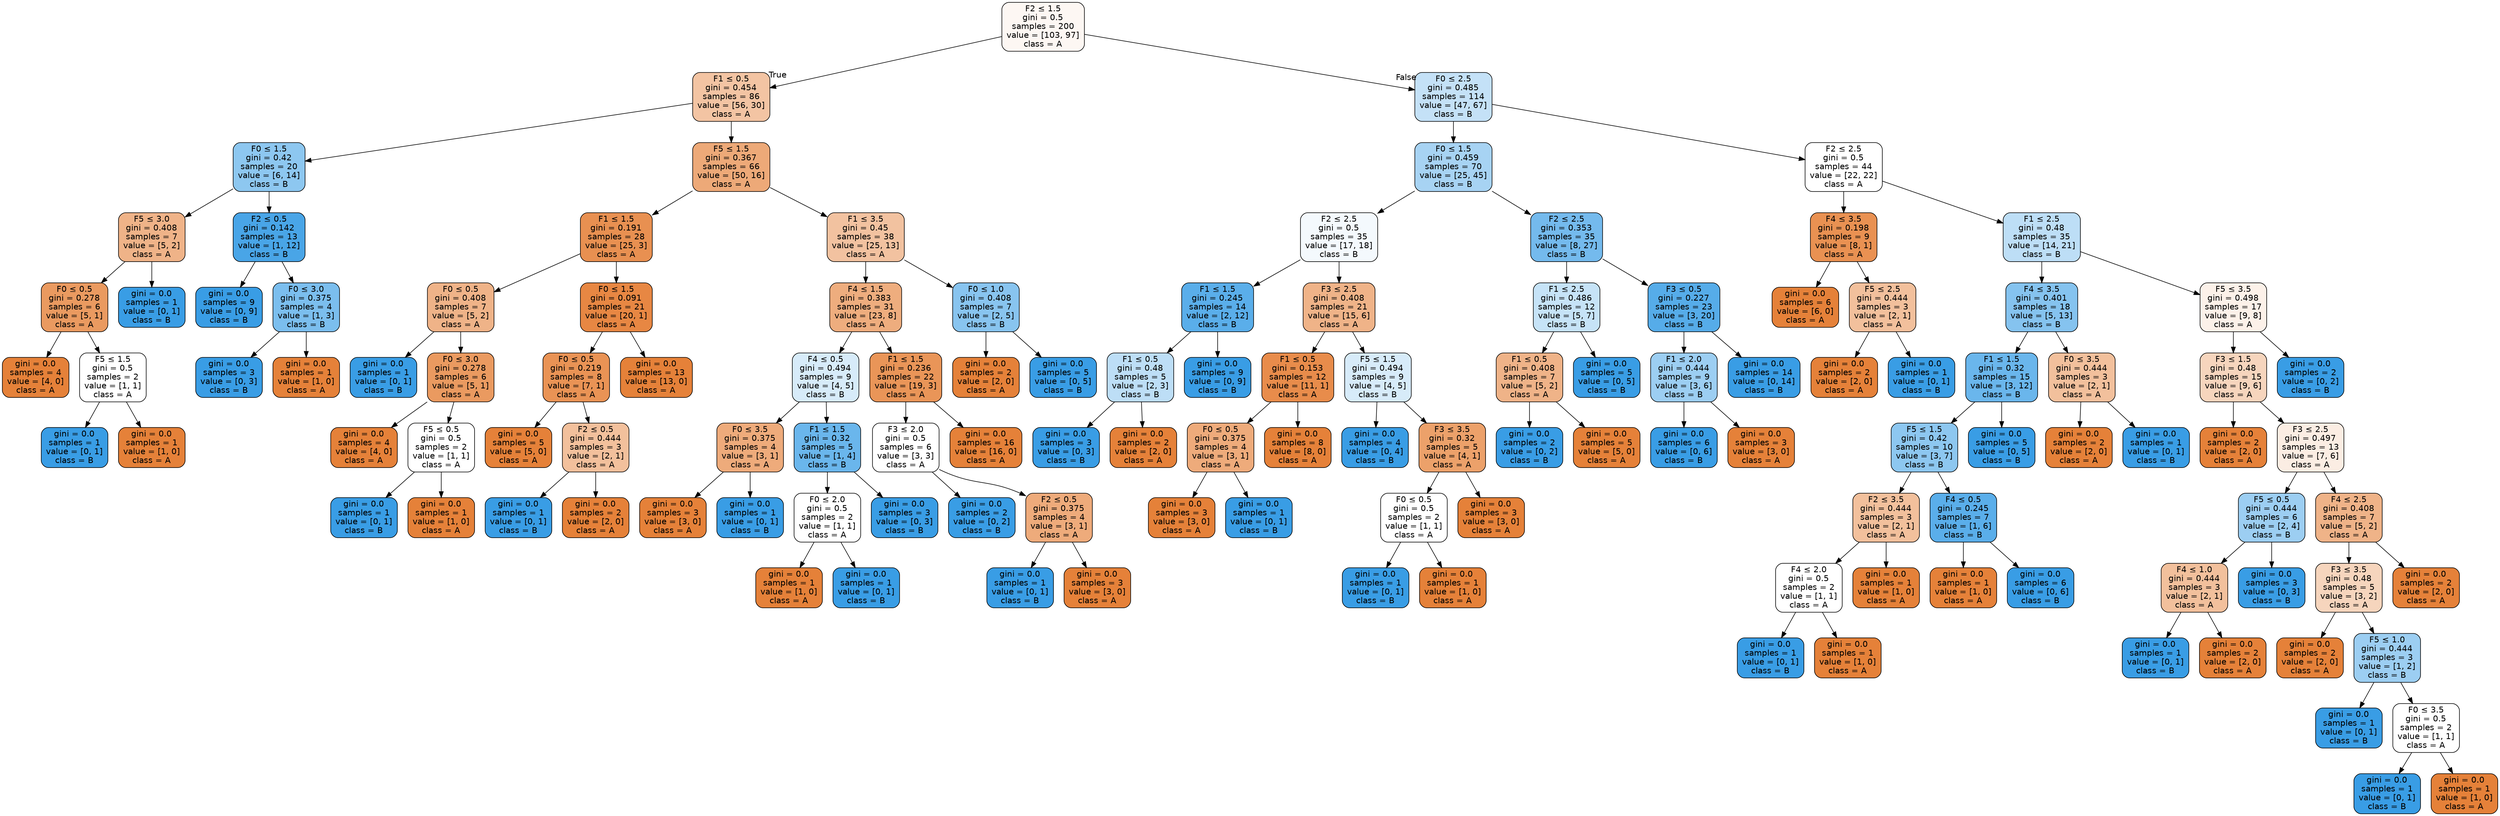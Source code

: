 digraph Tree {
node [shape=box, style="filled, rounded", color="black", fontname=helvetica] ;
edge [fontname=helvetica] ;
0 [label=<F2 &le; 1.5<br/>gini = 0.5<br/>samples = 200<br/>value = [103, 97]<br/>class = A>, fillcolor="#e581390f"] ;
1 [label=<F1 &le; 0.5<br/>gini = 0.454<br/>samples = 86<br/>value = [56, 30]<br/>class = A>, fillcolor="#e5813976"] ;
0 -> 1 [labeldistance=2.5, labelangle=45, headlabel="True"] ;
2 [label=<F0 &le; 1.5<br/>gini = 0.42<br/>samples = 20<br/>value = [6, 14]<br/>class = B>, fillcolor="#399de592"] ;
1 -> 2 ;
3 [label=<F5 &le; 3.0<br/>gini = 0.408<br/>samples = 7<br/>value = [5, 2]<br/>class = A>, fillcolor="#e5813999"] ;
2 -> 3 ;
4 [label=<F0 &le; 0.5<br/>gini = 0.278<br/>samples = 6<br/>value = [5, 1]<br/>class = A>, fillcolor="#e58139cc"] ;
3 -> 4 ;
5 [label=<gini = 0.0<br/>samples = 4<br/>value = [4, 0]<br/>class = A>, fillcolor="#e58139ff"] ;
4 -> 5 ;
6 [label=<F5 &le; 1.5<br/>gini = 0.5<br/>samples = 2<br/>value = [1, 1]<br/>class = A>, fillcolor="#e5813900"] ;
4 -> 6 ;
7 [label=<gini = 0.0<br/>samples = 1<br/>value = [0, 1]<br/>class = B>, fillcolor="#399de5ff"] ;
6 -> 7 ;
8 [label=<gini = 0.0<br/>samples = 1<br/>value = [1, 0]<br/>class = A>, fillcolor="#e58139ff"] ;
6 -> 8 ;
9 [label=<gini = 0.0<br/>samples = 1<br/>value = [0, 1]<br/>class = B>, fillcolor="#399de5ff"] ;
3 -> 9 ;
10 [label=<F2 &le; 0.5<br/>gini = 0.142<br/>samples = 13<br/>value = [1, 12]<br/>class = B>, fillcolor="#399de5ea"] ;
2 -> 10 ;
11 [label=<gini = 0.0<br/>samples = 9<br/>value = [0, 9]<br/>class = B>, fillcolor="#399de5ff"] ;
10 -> 11 ;
12 [label=<F0 &le; 3.0<br/>gini = 0.375<br/>samples = 4<br/>value = [1, 3]<br/>class = B>, fillcolor="#399de5aa"] ;
10 -> 12 ;
13 [label=<gini = 0.0<br/>samples = 3<br/>value = [0, 3]<br/>class = B>, fillcolor="#399de5ff"] ;
12 -> 13 ;
14 [label=<gini = 0.0<br/>samples = 1<br/>value = [1, 0]<br/>class = A>, fillcolor="#e58139ff"] ;
12 -> 14 ;
15 [label=<F5 &le; 1.5<br/>gini = 0.367<br/>samples = 66<br/>value = [50, 16]<br/>class = A>, fillcolor="#e58139ad"] ;
1 -> 15 ;
16 [label=<F1 &le; 1.5<br/>gini = 0.191<br/>samples = 28<br/>value = [25, 3]<br/>class = A>, fillcolor="#e58139e0"] ;
15 -> 16 ;
17 [label=<F0 &le; 0.5<br/>gini = 0.408<br/>samples = 7<br/>value = [5, 2]<br/>class = A>, fillcolor="#e5813999"] ;
16 -> 17 ;
18 [label=<gini = 0.0<br/>samples = 1<br/>value = [0, 1]<br/>class = B>, fillcolor="#399de5ff"] ;
17 -> 18 ;
19 [label=<F0 &le; 3.0<br/>gini = 0.278<br/>samples = 6<br/>value = [5, 1]<br/>class = A>, fillcolor="#e58139cc"] ;
17 -> 19 ;
20 [label=<gini = 0.0<br/>samples = 4<br/>value = [4, 0]<br/>class = A>, fillcolor="#e58139ff"] ;
19 -> 20 ;
21 [label=<F5 &le; 0.5<br/>gini = 0.5<br/>samples = 2<br/>value = [1, 1]<br/>class = A>, fillcolor="#e5813900"] ;
19 -> 21 ;
22 [label=<gini = 0.0<br/>samples = 1<br/>value = [0, 1]<br/>class = B>, fillcolor="#399de5ff"] ;
21 -> 22 ;
23 [label=<gini = 0.0<br/>samples = 1<br/>value = [1, 0]<br/>class = A>, fillcolor="#e58139ff"] ;
21 -> 23 ;
24 [label=<F0 &le; 1.5<br/>gini = 0.091<br/>samples = 21<br/>value = [20, 1]<br/>class = A>, fillcolor="#e58139f2"] ;
16 -> 24 ;
25 [label=<F0 &le; 0.5<br/>gini = 0.219<br/>samples = 8<br/>value = [7, 1]<br/>class = A>, fillcolor="#e58139db"] ;
24 -> 25 ;
26 [label=<gini = 0.0<br/>samples = 5<br/>value = [5, 0]<br/>class = A>, fillcolor="#e58139ff"] ;
25 -> 26 ;
27 [label=<F2 &le; 0.5<br/>gini = 0.444<br/>samples = 3<br/>value = [2, 1]<br/>class = A>, fillcolor="#e581397f"] ;
25 -> 27 ;
28 [label=<gini = 0.0<br/>samples = 1<br/>value = [0, 1]<br/>class = B>, fillcolor="#399de5ff"] ;
27 -> 28 ;
29 [label=<gini = 0.0<br/>samples = 2<br/>value = [2, 0]<br/>class = A>, fillcolor="#e58139ff"] ;
27 -> 29 ;
30 [label=<gini = 0.0<br/>samples = 13<br/>value = [13, 0]<br/>class = A>, fillcolor="#e58139ff"] ;
24 -> 30 ;
31 [label=<F1 &le; 3.5<br/>gini = 0.45<br/>samples = 38<br/>value = [25, 13]<br/>class = A>, fillcolor="#e581397a"] ;
15 -> 31 ;
32 [label=<F4 &le; 1.5<br/>gini = 0.383<br/>samples = 31<br/>value = [23, 8]<br/>class = A>, fillcolor="#e58139a6"] ;
31 -> 32 ;
33 [label=<F4 &le; 0.5<br/>gini = 0.494<br/>samples = 9<br/>value = [4, 5]<br/>class = B>, fillcolor="#399de533"] ;
32 -> 33 ;
34 [label=<F0 &le; 3.5<br/>gini = 0.375<br/>samples = 4<br/>value = [3, 1]<br/>class = A>, fillcolor="#e58139aa"] ;
33 -> 34 ;
35 [label=<gini = 0.0<br/>samples = 3<br/>value = [3, 0]<br/>class = A>, fillcolor="#e58139ff"] ;
34 -> 35 ;
36 [label=<gini = 0.0<br/>samples = 1<br/>value = [0, 1]<br/>class = B>, fillcolor="#399de5ff"] ;
34 -> 36 ;
37 [label=<F1 &le; 1.5<br/>gini = 0.32<br/>samples = 5<br/>value = [1, 4]<br/>class = B>, fillcolor="#399de5bf"] ;
33 -> 37 ;
38 [label=<F0 &le; 2.0<br/>gini = 0.5<br/>samples = 2<br/>value = [1, 1]<br/>class = A>, fillcolor="#e5813900"] ;
37 -> 38 ;
39 [label=<gini = 0.0<br/>samples = 1<br/>value = [1, 0]<br/>class = A>, fillcolor="#e58139ff"] ;
38 -> 39 ;
40 [label=<gini = 0.0<br/>samples = 1<br/>value = [0, 1]<br/>class = B>, fillcolor="#399de5ff"] ;
38 -> 40 ;
41 [label=<gini = 0.0<br/>samples = 3<br/>value = [0, 3]<br/>class = B>, fillcolor="#399de5ff"] ;
37 -> 41 ;
42 [label=<F1 &le; 1.5<br/>gini = 0.236<br/>samples = 22<br/>value = [19, 3]<br/>class = A>, fillcolor="#e58139d7"] ;
32 -> 42 ;
43 [label=<F3 &le; 2.0<br/>gini = 0.5<br/>samples = 6<br/>value = [3, 3]<br/>class = A>, fillcolor="#e5813900"] ;
42 -> 43 ;
44 [label=<gini = 0.0<br/>samples = 2<br/>value = [0, 2]<br/>class = B>, fillcolor="#399de5ff"] ;
43 -> 44 ;
45 [label=<F2 &le; 0.5<br/>gini = 0.375<br/>samples = 4<br/>value = [3, 1]<br/>class = A>, fillcolor="#e58139aa"] ;
43 -> 45 ;
46 [label=<gini = 0.0<br/>samples = 1<br/>value = [0, 1]<br/>class = B>, fillcolor="#399de5ff"] ;
45 -> 46 ;
47 [label=<gini = 0.0<br/>samples = 3<br/>value = [3, 0]<br/>class = A>, fillcolor="#e58139ff"] ;
45 -> 47 ;
48 [label=<gini = 0.0<br/>samples = 16<br/>value = [16, 0]<br/>class = A>, fillcolor="#e58139ff"] ;
42 -> 48 ;
49 [label=<F0 &le; 1.0<br/>gini = 0.408<br/>samples = 7<br/>value = [2, 5]<br/>class = B>, fillcolor="#399de599"] ;
31 -> 49 ;
50 [label=<gini = 0.0<br/>samples = 2<br/>value = [2, 0]<br/>class = A>, fillcolor="#e58139ff"] ;
49 -> 50 ;
51 [label=<gini = 0.0<br/>samples = 5<br/>value = [0, 5]<br/>class = B>, fillcolor="#399de5ff"] ;
49 -> 51 ;
52 [label=<F0 &le; 2.5<br/>gini = 0.485<br/>samples = 114<br/>value = [47, 67]<br/>class = B>, fillcolor="#399de54c"] ;
0 -> 52 [labeldistance=2.5, labelangle=-45, headlabel="False"] ;
53 [label=<F0 &le; 1.5<br/>gini = 0.459<br/>samples = 70<br/>value = [25, 45]<br/>class = B>, fillcolor="#399de571"] ;
52 -> 53 ;
54 [label=<F2 &le; 2.5<br/>gini = 0.5<br/>samples = 35<br/>value = [17, 18]<br/>class = B>, fillcolor="#399de50e"] ;
53 -> 54 ;
55 [label=<F1 &le; 1.5<br/>gini = 0.245<br/>samples = 14<br/>value = [2, 12]<br/>class = B>, fillcolor="#399de5d4"] ;
54 -> 55 ;
56 [label=<F1 &le; 0.5<br/>gini = 0.48<br/>samples = 5<br/>value = [2, 3]<br/>class = B>, fillcolor="#399de555"] ;
55 -> 56 ;
57 [label=<gini = 0.0<br/>samples = 3<br/>value = [0, 3]<br/>class = B>, fillcolor="#399de5ff"] ;
56 -> 57 ;
58 [label=<gini = 0.0<br/>samples = 2<br/>value = [2, 0]<br/>class = A>, fillcolor="#e58139ff"] ;
56 -> 58 ;
59 [label=<gini = 0.0<br/>samples = 9<br/>value = [0, 9]<br/>class = B>, fillcolor="#399de5ff"] ;
55 -> 59 ;
60 [label=<F3 &le; 2.5<br/>gini = 0.408<br/>samples = 21<br/>value = [15, 6]<br/>class = A>, fillcolor="#e5813999"] ;
54 -> 60 ;
61 [label=<F1 &le; 0.5<br/>gini = 0.153<br/>samples = 12<br/>value = [11, 1]<br/>class = A>, fillcolor="#e58139e8"] ;
60 -> 61 ;
62 [label=<F0 &le; 0.5<br/>gini = 0.375<br/>samples = 4<br/>value = [3, 1]<br/>class = A>, fillcolor="#e58139aa"] ;
61 -> 62 ;
63 [label=<gini = 0.0<br/>samples = 3<br/>value = [3, 0]<br/>class = A>, fillcolor="#e58139ff"] ;
62 -> 63 ;
64 [label=<gini = 0.0<br/>samples = 1<br/>value = [0, 1]<br/>class = B>, fillcolor="#399de5ff"] ;
62 -> 64 ;
65 [label=<gini = 0.0<br/>samples = 8<br/>value = [8, 0]<br/>class = A>, fillcolor="#e58139ff"] ;
61 -> 65 ;
66 [label=<F5 &le; 1.5<br/>gini = 0.494<br/>samples = 9<br/>value = [4, 5]<br/>class = B>, fillcolor="#399de533"] ;
60 -> 66 ;
67 [label=<gini = 0.0<br/>samples = 4<br/>value = [0, 4]<br/>class = B>, fillcolor="#399de5ff"] ;
66 -> 67 ;
68 [label=<F3 &le; 3.5<br/>gini = 0.32<br/>samples = 5<br/>value = [4, 1]<br/>class = A>, fillcolor="#e58139bf"] ;
66 -> 68 ;
69 [label=<F0 &le; 0.5<br/>gini = 0.5<br/>samples = 2<br/>value = [1, 1]<br/>class = A>, fillcolor="#e5813900"] ;
68 -> 69 ;
70 [label=<gini = 0.0<br/>samples = 1<br/>value = [0, 1]<br/>class = B>, fillcolor="#399de5ff"] ;
69 -> 70 ;
71 [label=<gini = 0.0<br/>samples = 1<br/>value = [1, 0]<br/>class = A>, fillcolor="#e58139ff"] ;
69 -> 71 ;
72 [label=<gini = 0.0<br/>samples = 3<br/>value = [3, 0]<br/>class = A>, fillcolor="#e58139ff"] ;
68 -> 72 ;
73 [label=<F2 &le; 2.5<br/>gini = 0.353<br/>samples = 35<br/>value = [8, 27]<br/>class = B>, fillcolor="#399de5b3"] ;
53 -> 73 ;
74 [label=<F1 &le; 2.5<br/>gini = 0.486<br/>samples = 12<br/>value = [5, 7]<br/>class = B>, fillcolor="#399de549"] ;
73 -> 74 ;
75 [label=<F1 &le; 0.5<br/>gini = 0.408<br/>samples = 7<br/>value = [5, 2]<br/>class = A>, fillcolor="#e5813999"] ;
74 -> 75 ;
76 [label=<gini = 0.0<br/>samples = 2<br/>value = [0, 2]<br/>class = B>, fillcolor="#399de5ff"] ;
75 -> 76 ;
77 [label=<gini = 0.0<br/>samples = 5<br/>value = [5, 0]<br/>class = A>, fillcolor="#e58139ff"] ;
75 -> 77 ;
78 [label=<gini = 0.0<br/>samples = 5<br/>value = [0, 5]<br/>class = B>, fillcolor="#399de5ff"] ;
74 -> 78 ;
79 [label=<F3 &le; 0.5<br/>gini = 0.227<br/>samples = 23<br/>value = [3, 20]<br/>class = B>, fillcolor="#399de5d9"] ;
73 -> 79 ;
80 [label=<F1 &le; 2.0<br/>gini = 0.444<br/>samples = 9<br/>value = [3, 6]<br/>class = B>, fillcolor="#399de57f"] ;
79 -> 80 ;
81 [label=<gini = 0.0<br/>samples = 6<br/>value = [0, 6]<br/>class = B>, fillcolor="#399de5ff"] ;
80 -> 81 ;
82 [label=<gini = 0.0<br/>samples = 3<br/>value = [3, 0]<br/>class = A>, fillcolor="#e58139ff"] ;
80 -> 82 ;
83 [label=<gini = 0.0<br/>samples = 14<br/>value = [0, 14]<br/>class = B>, fillcolor="#399de5ff"] ;
79 -> 83 ;
84 [label=<F2 &le; 2.5<br/>gini = 0.5<br/>samples = 44<br/>value = [22, 22]<br/>class = A>, fillcolor="#e5813900"] ;
52 -> 84 ;
85 [label=<F4 &le; 3.5<br/>gini = 0.198<br/>samples = 9<br/>value = [8, 1]<br/>class = A>, fillcolor="#e58139df"] ;
84 -> 85 ;
86 [label=<gini = 0.0<br/>samples = 6<br/>value = [6, 0]<br/>class = A>, fillcolor="#e58139ff"] ;
85 -> 86 ;
87 [label=<F5 &le; 2.5<br/>gini = 0.444<br/>samples = 3<br/>value = [2, 1]<br/>class = A>, fillcolor="#e581397f"] ;
85 -> 87 ;
88 [label=<gini = 0.0<br/>samples = 2<br/>value = [2, 0]<br/>class = A>, fillcolor="#e58139ff"] ;
87 -> 88 ;
89 [label=<gini = 0.0<br/>samples = 1<br/>value = [0, 1]<br/>class = B>, fillcolor="#399de5ff"] ;
87 -> 89 ;
90 [label=<F1 &le; 2.5<br/>gini = 0.48<br/>samples = 35<br/>value = [14, 21]<br/>class = B>, fillcolor="#399de555"] ;
84 -> 90 ;
91 [label=<F4 &le; 3.5<br/>gini = 0.401<br/>samples = 18<br/>value = [5, 13]<br/>class = B>, fillcolor="#399de59d"] ;
90 -> 91 ;
92 [label=<F1 &le; 1.5<br/>gini = 0.32<br/>samples = 15<br/>value = [3, 12]<br/>class = B>, fillcolor="#399de5bf"] ;
91 -> 92 ;
93 [label=<F5 &le; 1.5<br/>gini = 0.42<br/>samples = 10<br/>value = [3, 7]<br/>class = B>, fillcolor="#399de592"] ;
92 -> 93 ;
94 [label=<F2 &le; 3.5<br/>gini = 0.444<br/>samples = 3<br/>value = [2, 1]<br/>class = A>, fillcolor="#e581397f"] ;
93 -> 94 ;
95 [label=<F4 &le; 2.0<br/>gini = 0.5<br/>samples = 2<br/>value = [1, 1]<br/>class = A>, fillcolor="#e5813900"] ;
94 -> 95 ;
96 [label=<gini = 0.0<br/>samples = 1<br/>value = [0, 1]<br/>class = B>, fillcolor="#399de5ff"] ;
95 -> 96 ;
97 [label=<gini = 0.0<br/>samples = 1<br/>value = [1, 0]<br/>class = A>, fillcolor="#e58139ff"] ;
95 -> 97 ;
98 [label=<gini = 0.0<br/>samples = 1<br/>value = [1, 0]<br/>class = A>, fillcolor="#e58139ff"] ;
94 -> 98 ;
99 [label=<F4 &le; 0.5<br/>gini = 0.245<br/>samples = 7<br/>value = [1, 6]<br/>class = B>, fillcolor="#399de5d4"] ;
93 -> 99 ;
100 [label=<gini = 0.0<br/>samples = 1<br/>value = [1, 0]<br/>class = A>, fillcolor="#e58139ff"] ;
99 -> 100 ;
101 [label=<gini = 0.0<br/>samples = 6<br/>value = [0, 6]<br/>class = B>, fillcolor="#399de5ff"] ;
99 -> 101 ;
102 [label=<gini = 0.0<br/>samples = 5<br/>value = [0, 5]<br/>class = B>, fillcolor="#399de5ff"] ;
92 -> 102 ;
103 [label=<F0 &le; 3.5<br/>gini = 0.444<br/>samples = 3<br/>value = [2, 1]<br/>class = A>, fillcolor="#e581397f"] ;
91 -> 103 ;
104 [label=<gini = 0.0<br/>samples = 2<br/>value = [2, 0]<br/>class = A>, fillcolor="#e58139ff"] ;
103 -> 104 ;
105 [label=<gini = 0.0<br/>samples = 1<br/>value = [0, 1]<br/>class = B>, fillcolor="#399de5ff"] ;
103 -> 105 ;
106 [label=<F5 &le; 3.5<br/>gini = 0.498<br/>samples = 17<br/>value = [9, 8]<br/>class = A>, fillcolor="#e581391c"] ;
90 -> 106 ;
107 [label=<F3 &le; 1.5<br/>gini = 0.48<br/>samples = 15<br/>value = [9, 6]<br/>class = A>, fillcolor="#e5813955"] ;
106 -> 107 ;
108 [label=<gini = 0.0<br/>samples = 2<br/>value = [2, 0]<br/>class = A>, fillcolor="#e58139ff"] ;
107 -> 108 ;
109 [label=<F3 &le; 2.5<br/>gini = 0.497<br/>samples = 13<br/>value = [7, 6]<br/>class = A>, fillcolor="#e5813924"] ;
107 -> 109 ;
110 [label=<F5 &le; 0.5<br/>gini = 0.444<br/>samples = 6<br/>value = [2, 4]<br/>class = B>, fillcolor="#399de57f"] ;
109 -> 110 ;
111 [label=<F4 &le; 1.0<br/>gini = 0.444<br/>samples = 3<br/>value = [2, 1]<br/>class = A>, fillcolor="#e581397f"] ;
110 -> 111 ;
112 [label=<gini = 0.0<br/>samples = 1<br/>value = [0, 1]<br/>class = B>, fillcolor="#399de5ff"] ;
111 -> 112 ;
113 [label=<gini = 0.0<br/>samples = 2<br/>value = [2, 0]<br/>class = A>, fillcolor="#e58139ff"] ;
111 -> 113 ;
114 [label=<gini = 0.0<br/>samples = 3<br/>value = [0, 3]<br/>class = B>, fillcolor="#399de5ff"] ;
110 -> 114 ;
115 [label=<F4 &le; 2.5<br/>gini = 0.408<br/>samples = 7<br/>value = [5, 2]<br/>class = A>, fillcolor="#e5813999"] ;
109 -> 115 ;
116 [label=<F3 &le; 3.5<br/>gini = 0.48<br/>samples = 5<br/>value = [3, 2]<br/>class = A>, fillcolor="#e5813955"] ;
115 -> 116 ;
117 [label=<gini = 0.0<br/>samples = 2<br/>value = [2, 0]<br/>class = A>, fillcolor="#e58139ff"] ;
116 -> 117 ;
118 [label=<F5 &le; 1.0<br/>gini = 0.444<br/>samples = 3<br/>value = [1, 2]<br/>class = B>, fillcolor="#399de57f"] ;
116 -> 118 ;
119 [label=<gini = 0.0<br/>samples = 1<br/>value = [0, 1]<br/>class = B>, fillcolor="#399de5ff"] ;
118 -> 119 ;
120 [label=<F0 &le; 3.5<br/>gini = 0.5<br/>samples = 2<br/>value = [1, 1]<br/>class = A>, fillcolor="#e5813900"] ;
118 -> 120 ;
121 [label=<gini = 0.0<br/>samples = 1<br/>value = [0, 1]<br/>class = B>, fillcolor="#399de5ff"] ;
120 -> 121 ;
122 [label=<gini = 0.0<br/>samples = 1<br/>value = [1, 0]<br/>class = A>, fillcolor="#e58139ff"] ;
120 -> 122 ;
123 [label=<gini = 0.0<br/>samples = 2<br/>value = [2, 0]<br/>class = A>, fillcolor="#e58139ff"] ;
115 -> 123 ;
124 [label=<gini = 0.0<br/>samples = 2<br/>value = [0, 2]<br/>class = B>, fillcolor="#399de5ff"] ;
106 -> 124 ;
}